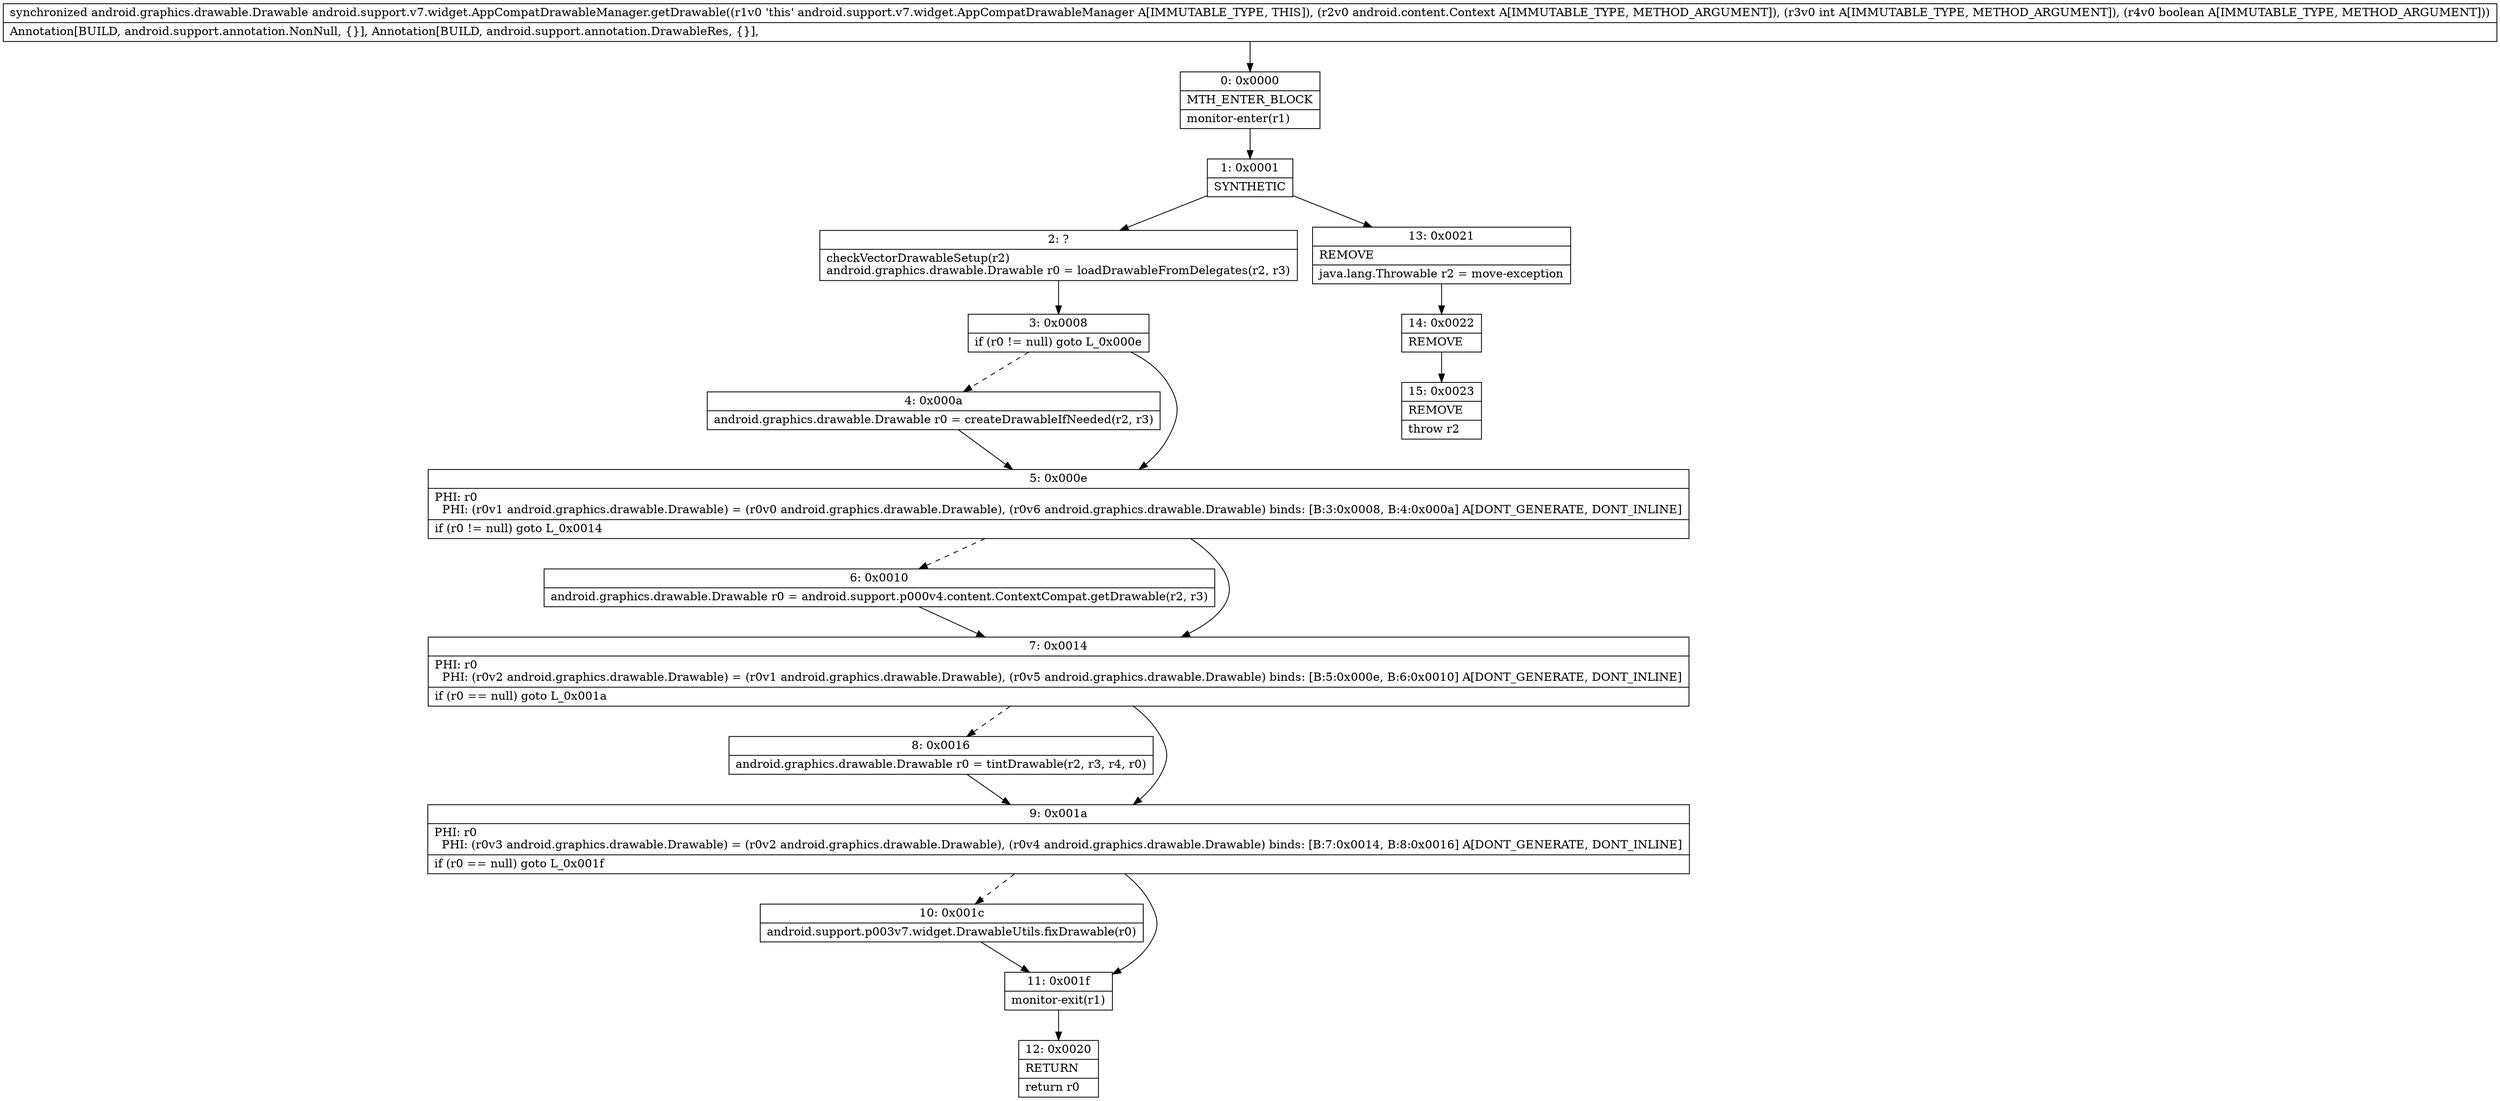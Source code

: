 digraph "CFG forandroid.support.v7.widget.AppCompatDrawableManager.getDrawable(Landroid\/content\/Context;IZ)Landroid\/graphics\/drawable\/Drawable;" {
Node_0 [shape=record,label="{0\:\ 0x0000|MTH_ENTER_BLOCK\l|monitor\-enter(r1)\l}"];
Node_1 [shape=record,label="{1\:\ 0x0001|SYNTHETIC\l}"];
Node_2 [shape=record,label="{2\:\ ?|checkVectorDrawableSetup(r2)\landroid.graphics.drawable.Drawable r0 = loadDrawableFromDelegates(r2, r3)\l}"];
Node_3 [shape=record,label="{3\:\ 0x0008|if (r0 != null) goto L_0x000e\l}"];
Node_4 [shape=record,label="{4\:\ 0x000a|android.graphics.drawable.Drawable r0 = createDrawableIfNeeded(r2, r3)\l}"];
Node_5 [shape=record,label="{5\:\ 0x000e|PHI: r0 \l  PHI: (r0v1 android.graphics.drawable.Drawable) = (r0v0 android.graphics.drawable.Drawable), (r0v6 android.graphics.drawable.Drawable) binds: [B:3:0x0008, B:4:0x000a] A[DONT_GENERATE, DONT_INLINE]\l|if (r0 != null) goto L_0x0014\l}"];
Node_6 [shape=record,label="{6\:\ 0x0010|android.graphics.drawable.Drawable r0 = android.support.p000v4.content.ContextCompat.getDrawable(r2, r3)\l}"];
Node_7 [shape=record,label="{7\:\ 0x0014|PHI: r0 \l  PHI: (r0v2 android.graphics.drawable.Drawable) = (r0v1 android.graphics.drawable.Drawable), (r0v5 android.graphics.drawable.Drawable) binds: [B:5:0x000e, B:6:0x0010] A[DONT_GENERATE, DONT_INLINE]\l|if (r0 == null) goto L_0x001a\l}"];
Node_8 [shape=record,label="{8\:\ 0x0016|android.graphics.drawable.Drawable r0 = tintDrawable(r2, r3, r4, r0)\l}"];
Node_9 [shape=record,label="{9\:\ 0x001a|PHI: r0 \l  PHI: (r0v3 android.graphics.drawable.Drawable) = (r0v2 android.graphics.drawable.Drawable), (r0v4 android.graphics.drawable.Drawable) binds: [B:7:0x0014, B:8:0x0016] A[DONT_GENERATE, DONT_INLINE]\l|if (r0 == null) goto L_0x001f\l}"];
Node_10 [shape=record,label="{10\:\ 0x001c|android.support.p003v7.widget.DrawableUtils.fixDrawable(r0)\l}"];
Node_11 [shape=record,label="{11\:\ 0x001f|monitor\-exit(r1)\l}"];
Node_12 [shape=record,label="{12\:\ 0x0020|RETURN\l|return r0\l}"];
Node_13 [shape=record,label="{13\:\ 0x0021|REMOVE\l|java.lang.Throwable r2 = move\-exception\l}"];
Node_14 [shape=record,label="{14\:\ 0x0022|REMOVE\l}"];
Node_15 [shape=record,label="{15\:\ 0x0023|REMOVE\l|throw r2\l}"];
MethodNode[shape=record,label="{synchronized android.graphics.drawable.Drawable android.support.v7.widget.AppCompatDrawableManager.getDrawable((r1v0 'this' android.support.v7.widget.AppCompatDrawableManager A[IMMUTABLE_TYPE, THIS]), (r2v0 android.content.Context A[IMMUTABLE_TYPE, METHOD_ARGUMENT]), (r3v0 int A[IMMUTABLE_TYPE, METHOD_ARGUMENT]), (r4v0 boolean A[IMMUTABLE_TYPE, METHOD_ARGUMENT]))  | Annotation[BUILD, android.support.annotation.NonNull, \{\}], Annotation[BUILD, android.support.annotation.DrawableRes, \{\}], \l}"];
MethodNode -> Node_0;
Node_0 -> Node_1;
Node_1 -> Node_2;
Node_1 -> Node_13;
Node_2 -> Node_3;
Node_3 -> Node_4[style=dashed];
Node_3 -> Node_5;
Node_4 -> Node_5;
Node_5 -> Node_6[style=dashed];
Node_5 -> Node_7;
Node_6 -> Node_7;
Node_7 -> Node_8[style=dashed];
Node_7 -> Node_9;
Node_8 -> Node_9;
Node_9 -> Node_10[style=dashed];
Node_9 -> Node_11;
Node_10 -> Node_11;
Node_11 -> Node_12;
Node_13 -> Node_14;
Node_14 -> Node_15;
}

